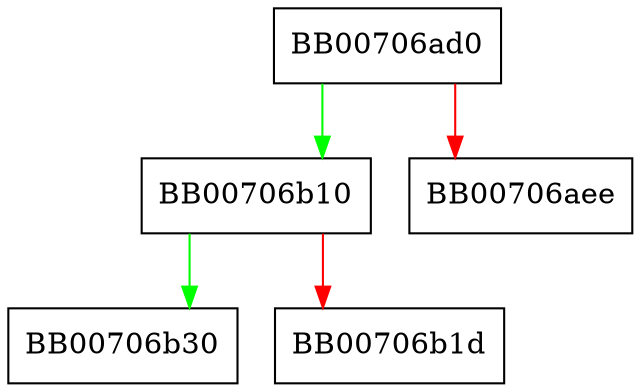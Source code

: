 digraph ossl_cipher_hw_generic_cbc {
  node [shape="box"];
  graph [splines=ortho];
  BB00706ad0 -> BB00706b10 [color="green"];
  BB00706ad0 -> BB00706aee [color="red"];
  BB00706b10 -> BB00706b30 [color="green"];
  BB00706b10 -> BB00706b1d [color="red"];
}